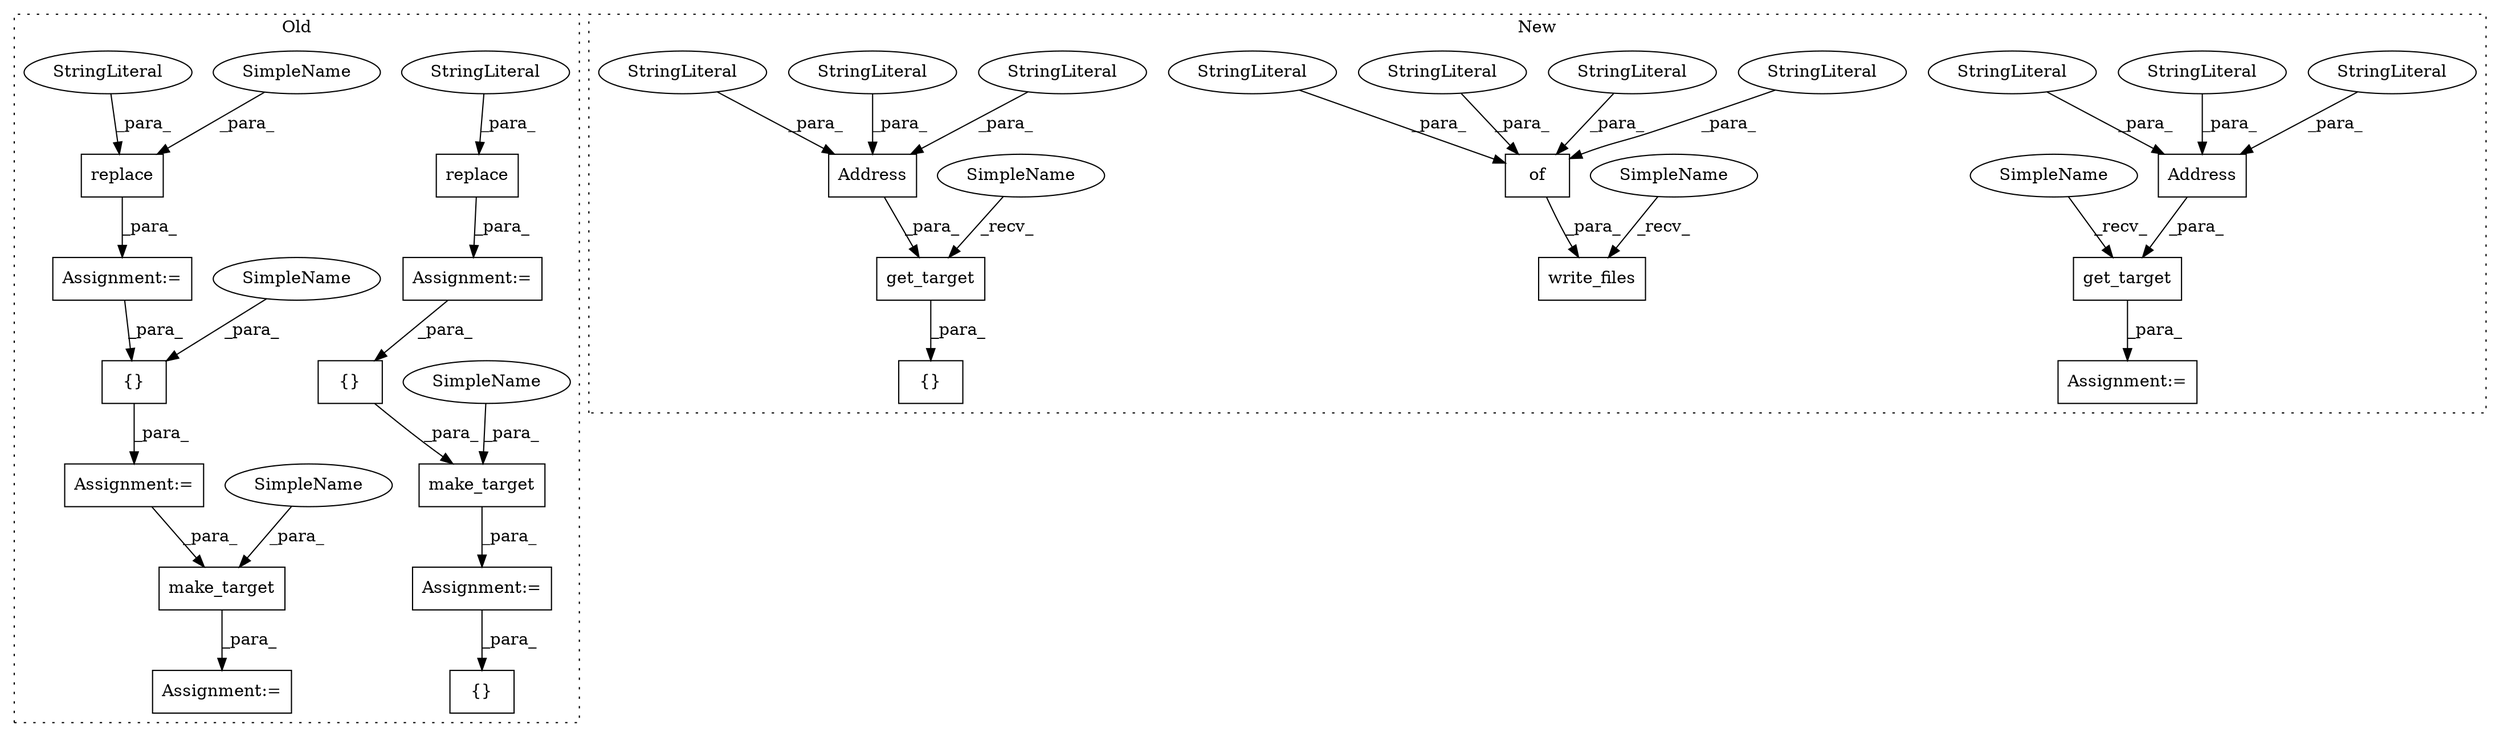 digraph G {
subgraph cluster0 {
1 [label="replace" a="32" s="8165,8193" l="8,1" shape="box"];
3 [label="{}" a="4" s="8747,8767" l="1,1" shape="box"];
7 [label="make_target" a="32" s="8714,8768" l="12,1" shape="box"];
8 [label="{}" a="4" s="8848,8855" l="1,1" shape="box"];
9 [label="make_target" a="32" s="8324,8358" l="12,1" shape="box"];
10 [label="{}" a="4" s="8288,8310" l="1,1" shape="box"];
12 [label="replace" a="32" s="8107,8137" l="8,1" shape="box"];
15 [label="Assignment:=" a="7" s="8713" l="1" shape="box"];
16 [label="StringLiteral" a="45" s="8184" l="9" shape="ellipse"];
18 [label="StringLiteral" a="45" s="8127" l="10" shape="ellipse"];
19 [label="Assignment:=" a="7" s="8152" l="1" shape="box"];
24 [label="Assignment:=" a="7" s="8278" l="1" shape="box"];
27 [label="Assignment:=" a="7" s="8323" l="1" shape="box"];
28 [label="Assignment:=" a="7" s="8094" l="1" shape="box"];
33 [label="SimpleName" a="42" s="8336" l="11" shape="ellipse"];
34 [label="SimpleName" a="42" s="8726" l="11" shape="ellipse"];
35 [label="SimpleName" a="42" s="8115" l="11" shape="ellipse"];
36 [label="SimpleName" a="42" s="8289" l="11" shape="ellipse"];
label = "Old";
style="dotted";
}
subgraph cluster1 {
2 [label="write_files" a="32" s="7633,7765" l="12,1" shape="box"];
4 [label="get_target" a="32" s="7863,7899" l="11,1" shape="box"];
5 [label="{}" a="4" s="7799,7900" l="1,1" shape="box"];
6 [label="Address" a="32" s="7874,7898" l="8,1" shape="box"];
11 [label="of" a="32" s="7649,7764" l="3,1" shape="box"];
13 [label="get_target" a="32" s="8368,8403" l="11,1" shape="box"];
14 [label="Address" a="32" s="8379,8402" l="8,1" shape="box"];
17 [label="StringLiteral" a="45" s="7889" l="9" shape="ellipse"];
20 [label="StringLiteral" a="45" s="8390" l="3" shape="ellipse"];
21 [label="StringLiteral" a="45" s="8387" l="2" shape="ellipse"];
22 [label="StringLiteral" a="45" s="7882" l="2" shape="ellipse"];
23 [label="StringLiteral" a="45" s="7673" l="9" shape="ellipse"];
25 [label="Assignment:=" a="7" s="8287" l="1" shape="box"];
26 [label="StringLiteral" a="45" s="7712" l="8" shape="ellipse"];
29 [label="StringLiteral" a="45" s="7885" l="3" shape="ellipse"];
30 [label="StringLiteral" a="45" s="8394" l="8" shape="ellipse"];
31 [label="StringLiteral" a="45" s="7738" l="26" shape="ellipse"];
32 [label="StringLiteral" a="45" s="7730" l="7" shape="ellipse"];
37 [label="SimpleName" a="42" s="7621" l="11" shape="ellipse"];
38 [label="SimpleName" a="42" s="8356" l="11" shape="ellipse"];
39 [label="SimpleName" a="42" s="7851" l="11" shape="ellipse"];
label = "New";
style="dotted";
}
1 -> 19 [label="_para_"];
3 -> 7 [label="_para_"];
4 -> 5 [label="_para_"];
6 -> 4 [label="_para_"];
7 -> 15 [label="_para_"];
9 -> 27 [label="_para_"];
10 -> 24 [label="_para_"];
11 -> 2 [label="_para_"];
12 -> 28 [label="_para_"];
13 -> 25 [label="_para_"];
14 -> 13 [label="_para_"];
15 -> 8 [label="_para_"];
16 -> 1 [label="_para_"];
17 -> 6 [label="_para_"];
18 -> 12 [label="_para_"];
19 -> 3 [label="_para_"];
20 -> 14 [label="_para_"];
21 -> 14 [label="_para_"];
22 -> 6 [label="_para_"];
23 -> 11 [label="_para_"];
24 -> 9 [label="_para_"];
26 -> 11 [label="_para_"];
28 -> 10 [label="_para_"];
29 -> 6 [label="_para_"];
30 -> 14 [label="_para_"];
31 -> 11 [label="_para_"];
32 -> 11 [label="_para_"];
33 -> 9 [label="_para_"];
34 -> 7 [label="_para_"];
35 -> 12 [label="_para_"];
36 -> 10 [label="_para_"];
37 -> 2 [label="_recv_"];
38 -> 13 [label="_recv_"];
39 -> 4 [label="_recv_"];
}